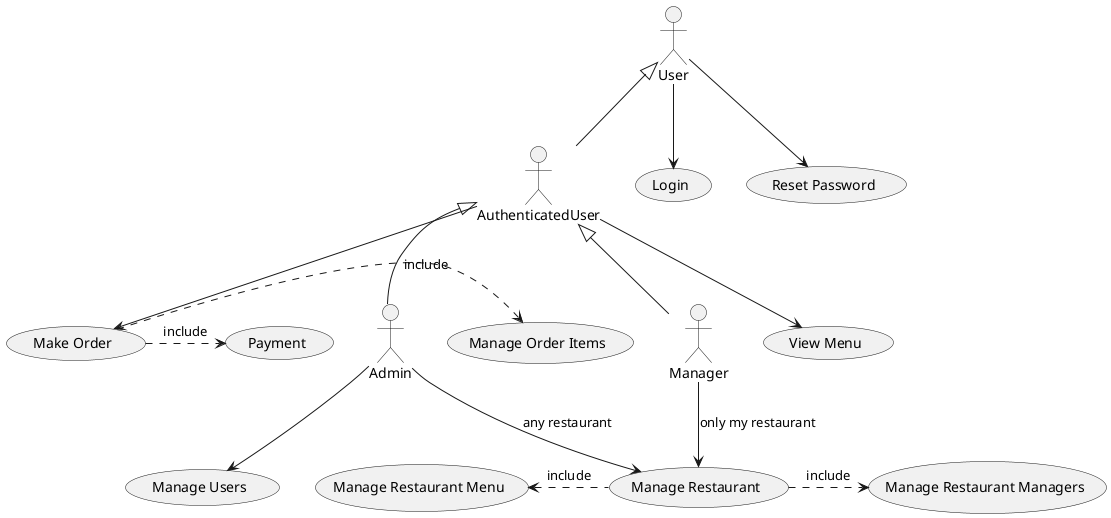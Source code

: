 @startuml

Admin -up-|> AuthenticatedUser
Manager -up-|> AuthenticatedUser
AuthenticatedUser -up-|> User


User --> (Login)
User --> (Reset Password)
AuthenticatedUser --> (View Menu)
AuthenticatedUser --> (Make Order)
(Manage Order Items) <. (Make Order) : include
(Make Order) .> (Payment) : include
Admin --> (Manage Users) 
Admin --> (Manage Restaurant): any restaurant
(Manage Restaurant Menu) <. (Manage Restaurant) : include
(Manage Restaurant) .> (Manage Restaurant Managers) : include
Manager --> (Manage Restaurant): only my restaurant

@enduml